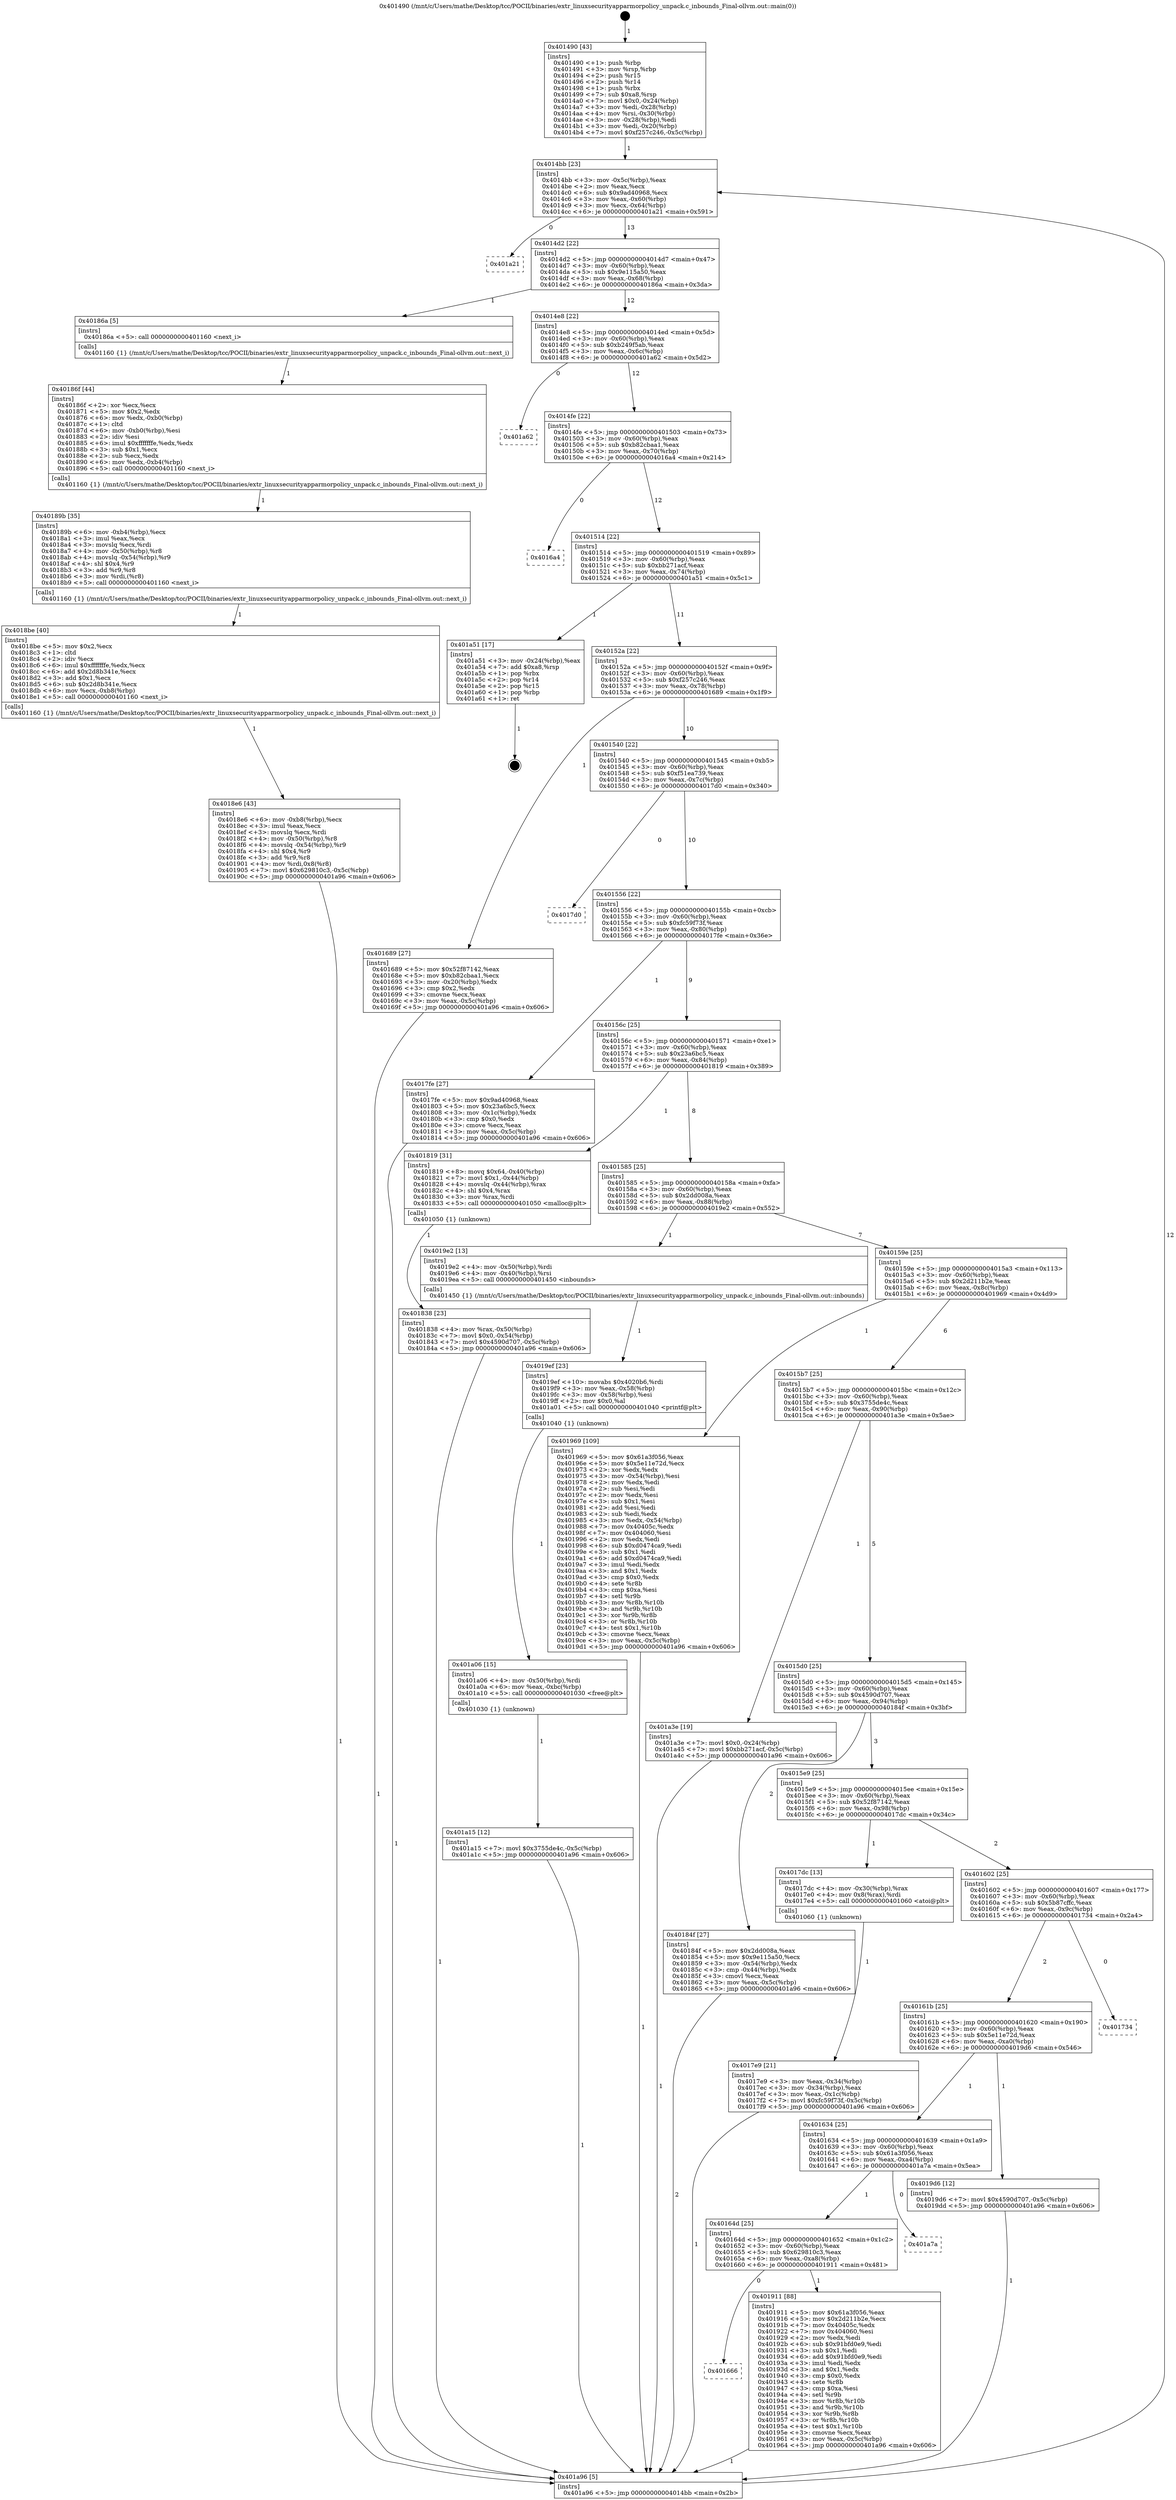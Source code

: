 digraph "0x401490" {
  label = "0x401490 (/mnt/c/Users/mathe/Desktop/tcc/POCII/binaries/extr_linuxsecurityapparmorpolicy_unpack.c_inbounds_Final-ollvm.out::main(0))"
  labelloc = "t"
  node[shape=record]

  Entry [label="",width=0.3,height=0.3,shape=circle,fillcolor=black,style=filled]
  "0x4014bb" [label="{
     0x4014bb [23]\l
     | [instrs]\l
     &nbsp;&nbsp;0x4014bb \<+3\>: mov -0x5c(%rbp),%eax\l
     &nbsp;&nbsp;0x4014be \<+2\>: mov %eax,%ecx\l
     &nbsp;&nbsp;0x4014c0 \<+6\>: sub $0x9ad40968,%ecx\l
     &nbsp;&nbsp;0x4014c6 \<+3\>: mov %eax,-0x60(%rbp)\l
     &nbsp;&nbsp;0x4014c9 \<+3\>: mov %ecx,-0x64(%rbp)\l
     &nbsp;&nbsp;0x4014cc \<+6\>: je 0000000000401a21 \<main+0x591\>\l
  }"]
  "0x401a21" [label="{
     0x401a21\l
  }", style=dashed]
  "0x4014d2" [label="{
     0x4014d2 [22]\l
     | [instrs]\l
     &nbsp;&nbsp;0x4014d2 \<+5\>: jmp 00000000004014d7 \<main+0x47\>\l
     &nbsp;&nbsp;0x4014d7 \<+3\>: mov -0x60(%rbp),%eax\l
     &nbsp;&nbsp;0x4014da \<+5\>: sub $0x9e115a50,%eax\l
     &nbsp;&nbsp;0x4014df \<+3\>: mov %eax,-0x68(%rbp)\l
     &nbsp;&nbsp;0x4014e2 \<+6\>: je 000000000040186a \<main+0x3da\>\l
  }"]
  Exit [label="",width=0.3,height=0.3,shape=circle,fillcolor=black,style=filled,peripheries=2]
  "0x40186a" [label="{
     0x40186a [5]\l
     | [instrs]\l
     &nbsp;&nbsp;0x40186a \<+5\>: call 0000000000401160 \<next_i\>\l
     | [calls]\l
     &nbsp;&nbsp;0x401160 \{1\} (/mnt/c/Users/mathe/Desktop/tcc/POCII/binaries/extr_linuxsecurityapparmorpolicy_unpack.c_inbounds_Final-ollvm.out::next_i)\l
  }"]
  "0x4014e8" [label="{
     0x4014e8 [22]\l
     | [instrs]\l
     &nbsp;&nbsp;0x4014e8 \<+5\>: jmp 00000000004014ed \<main+0x5d\>\l
     &nbsp;&nbsp;0x4014ed \<+3\>: mov -0x60(%rbp),%eax\l
     &nbsp;&nbsp;0x4014f0 \<+5\>: sub $0xb249f5ab,%eax\l
     &nbsp;&nbsp;0x4014f5 \<+3\>: mov %eax,-0x6c(%rbp)\l
     &nbsp;&nbsp;0x4014f8 \<+6\>: je 0000000000401a62 \<main+0x5d2\>\l
  }"]
  "0x401a15" [label="{
     0x401a15 [12]\l
     | [instrs]\l
     &nbsp;&nbsp;0x401a15 \<+7\>: movl $0x3755de4c,-0x5c(%rbp)\l
     &nbsp;&nbsp;0x401a1c \<+5\>: jmp 0000000000401a96 \<main+0x606\>\l
  }"]
  "0x401a62" [label="{
     0x401a62\l
  }", style=dashed]
  "0x4014fe" [label="{
     0x4014fe [22]\l
     | [instrs]\l
     &nbsp;&nbsp;0x4014fe \<+5\>: jmp 0000000000401503 \<main+0x73\>\l
     &nbsp;&nbsp;0x401503 \<+3\>: mov -0x60(%rbp),%eax\l
     &nbsp;&nbsp;0x401506 \<+5\>: sub $0xb82cbaa1,%eax\l
     &nbsp;&nbsp;0x40150b \<+3\>: mov %eax,-0x70(%rbp)\l
     &nbsp;&nbsp;0x40150e \<+6\>: je 00000000004016a4 \<main+0x214\>\l
  }"]
  "0x401a06" [label="{
     0x401a06 [15]\l
     | [instrs]\l
     &nbsp;&nbsp;0x401a06 \<+4\>: mov -0x50(%rbp),%rdi\l
     &nbsp;&nbsp;0x401a0a \<+6\>: mov %eax,-0xbc(%rbp)\l
     &nbsp;&nbsp;0x401a10 \<+5\>: call 0000000000401030 \<free@plt\>\l
     | [calls]\l
     &nbsp;&nbsp;0x401030 \{1\} (unknown)\l
  }"]
  "0x4016a4" [label="{
     0x4016a4\l
  }", style=dashed]
  "0x401514" [label="{
     0x401514 [22]\l
     | [instrs]\l
     &nbsp;&nbsp;0x401514 \<+5\>: jmp 0000000000401519 \<main+0x89\>\l
     &nbsp;&nbsp;0x401519 \<+3\>: mov -0x60(%rbp),%eax\l
     &nbsp;&nbsp;0x40151c \<+5\>: sub $0xbb271acf,%eax\l
     &nbsp;&nbsp;0x401521 \<+3\>: mov %eax,-0x74(%rbp)\l
     &nbsp;&nbsp;0x401524 \<+6\>: je 0000000000401a51 \<main+0x5c1\>\l
  }"]
  "0x4019ef" [label="{
     0x4019ef [23]\l
     | [instrs]\l
     &nbsp;&nbsp;0x4019ef \<+10\>: movabs $0x4020b6,%rdi\l
     &nbsp;&nbsp;0x4019f9 \<+3\>: mov %eax,-0x58(%rbp)\l
     &nbsp;&nbsp;0x4019fc \<+3\>: mov -0x58(%rbp),%esi\l
     &nbsp;&nbsp;0x4019ff \<+2\>: mov $0x0,%al\l
     &nbsp;&nbsp;0x401a01 \<+5\>: call 0000000000401040 \<printf@plt\>\l
     | [calls]\l
     &nbsp;&nbsp;0x401040 \{1\} (unknown)\l
  }"]
  "0x401a51" [label="{
     0x401a51 [17]\l
     | [instrs]\l
     &nbsp;&nbsp;0x401a51 \<+3\>: mov -0x24(%rbp),%eax\l
     &nbsp;&nbsp;0x401a54 \<+7\>: add $0xa8,%rsp\l
     &nbsp;&nbsp;0x401a5b \<+1\>: pop %rbx\l
     &nbsp;&nbsp;0x401a5c \<+2\>: pop %r14\l
     &nbsp;&nbsp;0x401a5e \<+2\>: pop %r15\l
     &nbsp;&nbsp;0x401a60 \<+1\>: pop %rbp\l
     &nbsp;&nbsp;0x401a61 \<+1\>: ret\l
  }"]
  "0x40152a" [label="{
     0x40152a [22]\l
     | [instrs]\l
     &nbsp;&nbsp;0x40152a \<+5\>: jmp 000000000040152f \<main+0x9f\>\l
     &nbsp;&nbsp;0x40152f \<+3\>: mov -0x60(%rbp),%eax\l
     &nbsp;&nbsp;0x401532 \<+5\>: sub $0xf257c246,%eax\l
     &nbsp;&nbsp;0x401537 \<+3\>: mov %eax,-0x78(%rbp)\l
     &nbsp;&nbsp;0x40153a \<+6\>: je 0000000000401689 \<main+0x1f9\>\l
  }"]
  "0x401666" [label="{
     0x401666\l
  }", style=dashed]
  "0x401689" [label="{
     0x401689 [27]\l
     | [instrs]\l
     &nbsp;&nbsp;0x401689 \<+5\>: mov $0x52f87142,%eax\l
     &nbsp;&nbsp;0x40168e \<+5\>: mov $0xb82cbaa1,%ecx\l
     &nbsp;&nbsp;0x401693 \<+3\>: mov -0x20(%rbp),%edx\l
     &nbsp;&nbsp;0x401696 \<+3\>: cmp $0x2,%edx\l
     &nbsp;&nbsp;0x401699 \<+3\>: cmovne %ecx,%eax\l
     &nbsp;&nbsp;0x40169c \<+3\>: mov %eax,-0x5c(%rbp)\l
     &nbsp;&nbsp;0x40169f \<+5\>: jmp 0000000000401a96 \<main+0x606\>\l
  }"]
  "0x401540" [label="{
     0x401540 [22]\l
     | [instrs]\l
     &nbsp;&nbsp;0x401540 \<+5\>: jmp 0000000000401545 \<main+0xb5\>\l
     &nbsp;&nbsp;0x401545 \<+3\>: mov -0x60(%rbp),%eax\l
     &nbsp;&nbsp;0x401548 \<+5\>: sub $0xf51ea739,%eax\l
     &nbsp;&nbsp;0x40154d \<+3\>: mov %eax,-0x7c(%rbp)\l
     &nbsp;&nbsp;0x401550 \<+6\>: je 00000000004017d0 \<main+0x340\>\l
  }"]
  "0x401a96" [label="{
     0x401a96 [5]\l
     | [instrs]\l
     &nbsp;&nbsp;0x401a96 \<+5\>: jmp 00000000004014bb \<main+0x2b\>\l
  }"]
  "0x401490" [label="{
     0x401490 [43]\l
     | [instrs]\l
     &nbsp;&nbsp;0x401490 \<+1\>: push %rbp\l
     &nbsp;&nbsp;0x401491 \<+3\>: mov %rsp,%rbp\l
     &nbsp;&nbsp;0x401494 \<+2\>: push %r15\l
     &nbsp;&nbsp;0x401496 \<+2\>: push %r14\l
     &nbsp;&nbsp;0x401498 \<+1\>: push %rbx\l
     &nbsp;&nbsp;0x401499 \<+7\>: sub $0xa8,%rsp\l
     &nbsp;&nbsp;0x4014a0 \<+7\>: movl $0x0,-0x24(%rbp)\l
     &nbsp;&nbsp;0x4014a7 \<+3\>: mov %edi,-0x28(%rbp)\l
     &nbsp;&nbsp;0x4014aa \<+4\>: mov %rsi,-0x30(%rbp)\l
     &nbsp;&nbsp;0x4014ae \<+3\>: mov -0x28(%rbp),%edi\l
     &nbsp;&nbsp;0x4014b1 \<+3\>: mov %edi,-0x20(%rbp)\l
     &nbsp;&nbsp;0x4014b4 \<+7\>: movl $0xf257c246,-0x5c(%rbp)\l
  }"]
  "0x401911" [label="{
     0x401911 [88]\l
     | [instrs]\l
     &nbsp;&nbsp;0x401911 \<+5\>: mov $0x61a3f056,%eax\l
     &nbsp;&nbsp;0x401916 \<+5\>: mov $0x2d211b2e,%ecx\l
     &nbsp;&nbsp;0x40191b \<+7\>: mov 0x40405c,%edx\l
     &nbsp;&nbsp;0x401922 \<+7\>: mov 0x404060,%esi\l
     &nbsp;&nbsp;0x401929 \<+2\>: mov %edx,%edi\l
     &nbsp;&nbsp;0x40192b \<+6\>: sub $0x91bfd0e9,%edi\l
     &nbsp;&nbsp;0x401931 \<+3\>: sub $0x1,%edi\l
     &nbsp;&nbsp;0x401934 \<+6\>: add $0x91bfd0e9,%edi\l
     &nbsp;&nbsp;0x40193a \<+3\>: imul %edi,%edx\l
     &nbsp;&nbsp;0x40193d \<+3\>: and $0x1,%edx\l
     &nbsp;&nbsp;0x401940 \<+3\>: cmp $0x0,%edx\l
     &nbsp;&nbsp;0x401943 \<+4\>: sete %r8b\l
     &nbsp;&nbsp;0x401947 \<+3\>: cmp $0xa,%esi\l
     &nbsp;&nbsp;0x40194a \<+4\>: setl %r9b\l
     &nbsp;&nbsp;0x40194e \<+3\>: mov %r8b,%r10b\l
     &nbsp;&nbsp;0x401951 \<+3\>: and %r9b,%r10b\l
     &nbsp;&nbsp;0x401954 \<+3\>: xor %r9b,%r8b\l
     &nbsp;&nbsp;0x401957 \<+3\>: or %r8b,%r10b\l
     &nbsp;&nbsp;0x40195a \<+4\>: test $0x1,%r10b\l
     &nbsp;&nbsp;0x40195e \<+3\>: cmovne %ecx,%eax\l
     &nbsp;&nbsp;0x401961 \<+3\>: mov %eax,-0x5c(%rbp)\l
     &nbsp;&nbsp;0x401964 \<+5\>: jmp 0000000000401a96 \<main+0x606\>\l
  }"]
  "0x4017d0" [label="{
     0x4017d0\l
  }", style=dashed]
  "0x401556" [label="{
     0x401556 [22]\l
     | [instrs]\l
     &nbsp;&nbsp;0x401556 \<+5\>: jmp 000000000040155b \<main+0xcb\>\l
     &nbsp;&nbsp;0x40155b \<+3\>: mov -0x60(%rbp),%eax\l
     &nbsp;&nbsp;0x40155e \<+5\>: sub $0xfc59f73f,%eax\l
     &nbsp;&nbsp;0x401563 \<+3\>: mov %eax,-0x80(%rbp)\l
     &nbsp;&nbsp;0x401566 \<+6\>: je 00000000004017fe \<main+0x36e\>\l
  }"]
  "0x40164d" [label="{
     0x40164d [25]\l
     | [instrs]\l
     &nbsp;&nbsp;0x40164d \<+5\>: jmp 0000000000401652 \<main+0x1c2\>\l
     &nbsp;&nbsp;0x401652 \<+3\>: mov -0x60(%rbp),%eax\l
     &nbsp;&nbsp;0x401655 \<+5\>: sub $0x629810c3,%eax\l
     &nbsp;&nbsp;0x40165a \<+6\>: mov %eax,-0xa8(%rbp)\l
     &nbsp;&nbsp;0x401660 \<+6\>: je 0000000000401911 \<main+0x481\>\l
  }"]
  "0x4017fe" [label="{
     0x4017fe [27]\l
     | [instrs]\l
     &nbsp;&nbsp;0x4017fe \<+5\>: mov $0x9ad40968,%eax\l
     &nbsp;&nbsp;0x401803 \<+5\>: mov $0x23a6bc5,%ecx\l
     &nbsp;&nbsp;0x401808 \<+3\>: mov -0x1c(%rbp),%edx\l
     &nbsp;&nbsp;0x40180b \<+3\>: cmp $0x0,%edx\l
     &nbsp;&nbsp;0x40180e \<+3\>: cmove %ecx,%eax\l
     &nbsp;&nbsp;0x401811 \<+3\>: mov %eax,-0x5c(%rbp)\l
     &nbsp;&nbsp;0x401814 \<+5\>: jmp 0000000000401a96 \<main+0x606\>\l
  }"]
  "0x40156c" [label="{
     0x40156c [25]\l
     | [instrs]\l
     &nbsp;&nbsp;0x40156c \<+5\>: jmp 0000000000401571 \<main+0xe1\>\l
     &nbsp;&nbsp;0x401571 \<+3\>: mov -0x60(%rbp),%eax\l
     &nbsp;&nbsp;0x401574 \<+5\>: sub $0x23a6bc5,%eax\l
     &nbsp;&nbsp;0x401579 \<+6\>: mov %eax,-0x84(%rbp)\l
     &nbsp;&nbsp;0x40157f \<+6\>: je 0000000000401819 \<main+0x389\>\l
  }"]
  "0x401a7a" [label="{
     0x401a7a\l
  }", style=dashed]
  "0x401819" [label="{
     0x401819 [31]\l
     | [instrs]\l
     &nbsp;&nbsp;0x401819 \<+8\>: movq $0x64,-0x40(%rbp)\l
     &nbsp;&nbsp;0x401821 \<+7\>: movl $0x1,-0x44(%rbp)\l
     &nbsp;&nbsp;0x401828 \<+4\>: movslq -0x44(%rbp),%rax\l
     &nbsp;&nbsp;0x40182c \<+4\>: shl $0x4,%rax\l
     &nbsp;&nbsp;0x401830 \<+3\>: mov %rax,%rdi\l
     &nbsp;&nbsp;0x401833 \<+5\>: call 0000000000401050 \<malloc@plt\>\l
     | [calls]\l
     &nbsp;&nbsp;0x401050 \{1\} (unknown)\l
  }"]
  "0x401585" [label="{
     0x401585 [25]\l
     | [instrs]\l
     &nbsp;&nbsp;0x401585 \<+5\>: jmp 000000000040158a \<main+0xfa\>\l
     &nbsp;&nbsp;0x40158a \<+3\>: mov -0x60(%rbp),%eax\l
     &nbsp;&nbsp;0x40158d \<+5\>: sub $0x2dd008a,%eax\l
     &nbsp;&nbsp;0x401592 \<+6\>: mov %eax,-0x88(%rbp)\l
     &nbsp;&nbsp;0x401598 \<+6\>: je 00000000004019e2 \<main+0x552\>\l
  }"]
  "0x401634" [label="{
     0x401634 [25]\l
     | [instrs]\l
     &nbsp;&nbsp;0x401634 \<+5\>: jmp 0000000000401639 \<main+0x1a9\>\l
     &nbsp;&nbsp;0x401639 \<+3\>: mov -0x60(%rbp),%eax\l
     &nbsp;&nbsp;0x40163c \<+5\>: sub $0x61a3f056,%eax\l
     &nbsp;&nbsp;0x401641 \<+6\>: mov %eax,-0xa4(%rbp)\l
     &nbsp;&nbsp;0x401647 \<+6\>: je 0000000000401a7a \<main+0x5ea\>\l
  }"]
  "0x4019e2" [label="{
     0x4019e2 [13]\l
     | [instrs]\l
     &nbsp;&nbsp;0x4019e2 \<+4\>: mov -0x50(%rbp),%rdi\l
     &nbsp;&nbsp;0x4019e6 \<+4\>: mov -0x40(%rbp),%rsi\l
     &nbsp;&nbsp;0x4019ea \<+5\>: call 0000000000401450 \<inbounds\>\l
     | [calls]\l
     &nbsp;&nbsp;0x401450 \{1\} (/mnt/c/Users/mathe/Desktop/tcc/POCII/binaries/extr_linuxsecurityapparmorpolicy_unpack.c_inbounds_Final-ollvm.out::inbounds)\l
  }"]
  "0x40159e" [label="{
     0x40159e [25]\l
     | [instrs]\l
     &nbsp;&nbsp;0x40159e \<+5\>: jmp 00000000004015a3 \<main+0x113\>\l
     &nbsp;&nbsp;0x4015a3 \<+3\>: mov -0x60(%rbp),%eax\l
     &nbsp;&nbsp;0x4015a6 \<+5\>: sub $0x2d211b2e,%eax\l
     &nbsp;&nbsp;0x4015ab \<+6\>: mov %eax,-0x8c(%rbp)\l
     &nbsp;&nbsp;0x4015b1 \<+6\>: je 0000000000401969 \<main+0x4d9\>\l
  }"]
  "0x4019d6" [label="{
     0x4019d6 [12]\l
     | [instrs]\l
     &nbsp;&nbsp;0x4019d6 \<+7\>: movl $0x4590d707,-0x5c(%rbp)\l
     &nbsp;&nbsp;0x4019dd \<+5\>: jmp 0000000000401a96 \<main+0x606\>\l
  }"]
  "0x401969" [label="{
     0x401969 [109]\l
     | [instrs]\l
     &nbsp;&nbsp;0x401969 \<+5\>: mov $0x61a3f056,%eax\l
     &nbsp;&nbsp;0x40196e \<+5\>: mov $0x5e11e72d,%ecx\l
     &nbsp;&nbsp;0x401973 \<+2\>: xor %edx,%edx\l
     &nbsp;&nbsp;0x401975 \<+3\>: mov -0x54(%rbp),%esi\l
     &nbsp;&nbsp;0x401978 \<+2\>: mov %edx,%edi\l
     &nbsp;&nbsp;0x40197a \<+2\>: sub %esi,%edi\l
     &nbsp;&nbsp;0x40197c \<+2\>: mov %edx,%esi\l
     &nbsp;&nbsp;0x40197e \<+3\>: sub $0x1,%esi\l
     &nbsp;&nbsp;0x401981 \<+2\>: add %esi,%edi\l
     &nbsp;&nbsp;0x401983 \<+2\>: sub %edi,%edx\l
     &nbsp;&nbsp;0x401985 \<+3\>: mov %edx,-0x54(%rbp)\l
     &nbsp;&nbsp;0x401988 \<+7\>: mov 0x40405c,%edx\l
     &nbsp;&nbsp;0x40198f \<+7\>: mov 0x404060,%esi\l
     &nbsp;&nbsp;0x401996 \<+2\>: mov %edx,%edi\l
     &nbsp;&nbsp;0x401998 \<+6\>: sub $0xd0474ca9,%edi\l
     &nbsp;&nbsp;0x40199e \<+3\>: sub $0x1,%edi\l
     &nbsp;&nbsp;0x4019a1 \<+6\>: add $0xd0474ca9,%edi\l
     &nbsp;&nbsp;0x4019a7 \<+3\>: imul %edi,%edx\l
     &nbsp;&nbsp;0x4019aa \<+3\>: and $0x1,%edx\l
     &nbsp;&nbsp;0x4019ad \<+3\>: cmp $0x0,%edx\l
     &nbsp;&nbsp;0x4019b0 \<+4\>: sete %r8b\l
     &nbsp;&nbsp;0x4019b4 \<+3\>: cmp $0xa,%esi\l
     &nbsp;&nbsp;0x4019b7 \<+4\>: setl %r9b\l
     &nbsp;&nbsp;0x4019bb \<+3\>: mov %r8b,%r10b\l
     &nbsp;&nbsp;0x4019be \<+3\>: and %r9b,%r10b\l
     &nbsp;&nbsp;0x4019c1 \<+3\>: xor %r9b,%r8b\l
     &nbsp;&nbsp;0x4019c4 \<+3\>: or %r8b,%r10b\l
     &nbsp;&nbsp;0x4019c7 \<+4\>: test $0x1,%r10b\l
     &nbsp;&nbsp;0x4019cb \<+3\>: cmovne %ecx,%eax\l
     &nbsp;&nbsp;0x4019ce \<+3\>: mov %eax,-0x5c(%rbp)\l
     &nbsp;&nbsp;0x4019d1 \<+5\>: jmp 0000000000401a96 \<main+0x606\>\l
  }"]
  "0x4015b7" [label="{
     0x4015b7 [25]\l
     | [instrs]\l
     &nbsp;&nbsp;0x4015b7 \<+5\>: jmp 00000000004015bc \<main+0x12c\>\l
     &nbsp;&nbsp;0x4015bc \<+3\>: mov -0x60(%rbp),%eax\l
     &nbsp;&nbsp;0x4015bf \<+5\>: sub $0x3755de4c,%eax\l
     &nbsp;&nbsp;0x4015c4 \<+6\>: mov %eax,-0x90(%rbp)\l
     &nbsp;&nbsp;0x4015ca \<+6\>: je 0000000000401a3e \<main+0x5ae\>\l
  }"]
  "0x40161b" [label="{
     0x40161b [25]\l
     | [instrs]\l
     &nbsp;&nbsp;0x40161b \<+5\>: jmp 0000000000401620 \<main+0x190\>\l
     &nbsp;&nbsp;0x401620 \<+3\>: mov -0x60(%rbp),%eax\l
     &nbsp;&nbsp;0x401623 \<+5\>: sub $0x5e11e72d,%eax\l
     &nbsp;&nbsp;0x401628 \<+6\>: mov %eax,-0xa0(%rbp)\l
     &nbsp;&nbsp;0x40162e \<+6\>: je 00000000004019d6 \<main+0x546\>\l
  }"]
  "0x401a3e" [label="{
     0x401a3e [19]\l
     | [instrs]\l
     &nbsp;&nbsp;0x401a3e \<+7\>: movl $0x0,-0x24(%rbp)\l
     &nbsp;&nbsp;0x401a45 \<+7\>: movl $0xbb271acf,-0x5c(%rbp)\l
     &nbsp;&nbsp;0x401a4c \<+5\>: jmp 0000000000401a96 \<main+0x606\>\l
  }"]
  "0x4015d0" [label="{
     0x4015d0 [25]\l
     | [instrs]\l
     &nbsp;&nbsp;0x4015d0 \<+5\>: jmp 00000000004015d5 \<main+0x145\>\l
     &nbsp;&nbsp;0x4015d5 \<+3\>: mov -0x60(%rbp),%eax\l
     &nbsp;&nbsp;0x4015d8 \<+5\>: sub $0x4590d707,%eax\l
     &nbsp;&nbsp;0x4015dd \<+6\>: mov %eax,-0x94(%rbp)\l
     &nbsp;&nbsp;0x4015e3 \<+6\>: je 000000000040184f \<main+0x3bf\>\l
  }"]
  "0x401734" [label="{
     0x401734\l
  }", style=dashed]
  "0x40184f" [label="{
     0x40184f [27]\l
     | [instrs]\l
     &nbsp;&nbsp;0x40184f \<+5\>: mov $0x2dd008a,%eax\l
     &nbsp;&nbsp;0x401854 \<+5\>: mov $0x9e115a50,%ecx\l
     &nbsp;&nbsp;0x401859 \<+3\>: mov -0x54(%rbp),%edx\l
     &nbsp;&nbsp;0x40185c \<+3\>: cmp -0x44(%rbp),%edx\l
     &nbsp;&nbsp;0x40185f \<+3\>: cmovl %ecx,%eax\l
     &nbsp;&nbsp;0x401862 \<+3\>: mov %eax,-0x5c(%rbp)\l
     &nbsp;&nbsp;0x401865 \<+5\>: jmp 0000000000401a96 \<main+0x606\>\l
  }"]
  "0x4015e9" [label="{
     0x4015e9 [25]\l
     | [instrs]\l
     &nbsp;&nbsp;0x4015e9 \<+5\>: jmp 00000000004015ee \<main+0x15e\>\l
     &nbsp;&nbsp;0x4015ee \<+3\>: mov -0x60(%rbp),%eax\l
     &nbsp;&nbsp;0x4015f1 \<+5\>: sub $0x52f87142,%eax\l
     &nbsp;&nbsp;0x4015f6 \<+6\>: mov %eax,-0x98(%rbp)\l
     &nbsp;&nbsp;0x4015fc \<+6\>: je 00000000004017dc \<main+0x34c\>\l
  }"]
  "0x4018e6" [label="{
     0x4018e6 [43]\l
     | [instrs]\l
     &nbsp;&nbsp;0x4018e6 \<+6\>: mov -0xb8(%rbp),%ecx\l
     &nbsp;&nbsp;0x4018ec \<+3\>: imul %eax,%ecx\l
     &nbsp;&nbsp;0x4018ef \<+3\>: movslq %ecx,%rdi\l
     &nbsp;&nbsp;0x4018f2 \<+4\>: mov -0x50(%rbp),%r8\l
     &nbsp;&nbsp;0x4018f6 \<+4\>: movslq -0x54(%rbp),%r9\l
     &nbsp;&nbsp;0x4018fa \<+4\>: shl $0x4,%r9\l
     &nbsp;&nbsp;0x4018fe \<+3\>: add %r9,%r8\l
     &nbsp;&nbsp;0x401901 \<+4\>: mov %rdi,0x8(%r8)\l
     &nbsp;&nbsp;0x401905 \<+7\>: movl $0x629810c3,-0x5c(%rbp)\l
     &nbsp;&nbsp;0x40190c \<+5\>: jmp 0000000000401a96 \<main+0x606\>\l
  }"]
  "0x4017dc" [label="{
     0x4017dc [13]\l
     | [instrs]\l
     &nbsp;&nbsp;0x4017dc \<+4\>: mov -0x30(%rbp),%rax\l
     &nbsp;&nbsp;0x4017e0 \<+4\>: mov 0x8(%rax),%rdi\l
     &nbsp;&nbsp;0x4017e4 \<+5\>: call 0000000000401060 \<atoi@plt\>\l
     | [calls]\l
     &nbsp;&nbsp;0x401060 \{1\} (unknown)\l
  }"]
  "0x401602" [label="{
     0x401602 [25]\l
     | [instrs]\l
     &nbsp;&nbsp;0x401602 \<+5\>: jmp 0000000000401607 \<main+0x177\>\l
     &nbsp;&nbsp;0x401607 \<+3\>: mov -0x60(%rbp),%eax\l
     &nbsp;&nbsp;0x40160a \<+5\>: sub $0x5b87cffc,%eax\l
     &nbsp;&nbsp;0x40160f \<+6\>: mov %eax,-0x9c(%rbp)\l
     &nbsp;&nbsp;0x401615 \<+6\>: je 0000000000401734 \<main+0x2a4\>\l
  }"]
  "0x4017e9" [label="{
     0x4017e9 [21]\l
     | [instrs]\l
     &nbsp;&nbsp;0x4017e9 \<+3\>: mov %eax,-0x34(%rbp)\l
     &nbsp;&nbsp;0x4017ec \<+3\>: mov -0x34(%rbp),%eax\l
     &nbsp;&nbsp;0x4017ef \<+3\>: mov %eax,-0x1c(%rbp)\l
     &nbsp;&nbsp;0x4017f2 \<+7\>: movl $0xfc59f73f,-0x5c(%rbp)\l
     &nbsp;&nbsp;0x4017f9 \<+5\>: jmp 0000000000401a96 \<main+0x606\>\l
  }"]
  "0x401838" [label="{
     0x401838 [23]\l
     | [instrs]\l
     &nbsp;&nbsp;0x401838 \<+4\>: mov %rax,-0x50(%rbp)\l
     &nbsp;&nbsp;0x40183c \<+7\>: movl $0x0,-0x54(%rbp)\l
     &nbsp;&nbsp;0x401843 \<+7\>: movl $0x4590d707,-0x5c(%rbp)\l
     &nbsp;&nbsp;0x40184a \<+5\>: jmp 0000000000401a96 \<main+0x606\>\l
  }"]
  "0x40186f" [label="{
     0x40186f [44]\l
     | [instrs]\l
     &nbsp;&nbsp;0x40186f \<+2\>: xor %ecx,%ecx\l
     &nbsp;&nbsp;0x401871 \<+5\>: mov $0x2,%edx\l
     &nbsp;&nbsp;0x401876 \<+6\>: mov %edx,-0xb0(%rbp)\l
     &nbsp;&nbsp;0x40187c \<+1\>: cltd\l
     &nbsp;&nbsp;0x40187d \<+6\>: mov -0xb0(%rbp),%esi\l
     &nbsp;&nbsp;0x401883 \<+2\>: idiv %esi\l
     &nbsp;&nbsp;0x401885 \<+6\>: imul $0xfffffffe,%edx,%edx\l
     &nbsp;&nbsp;0x40188b \<+3\>: sub $0x1,%ecx\l
     &nbsp;&nbsp;0x40188e \<+2\>: sub %ecx,%edx\l
     &nbsp;&nbsp;0x401890 \<+6\>: mov %edx,-0xb4(%rbp)\l
     &nbsp;&nbsp;0x401896 \<+5\>: call 0000000000401160 \<next_i\>\l
     | [calls]\l
     &nbsp;&nbsp;0x401160 \{1\} (/mnt/c/Users/mathe/Desktop/tcc/POCII/binaries/extr_linuxsecurityapparmorpolicy_unpack.c_inbounds_Final-ollvm.out::next_i)\l
  }"]
  "0x40189b" [label="{
     0x40189b [35]\l
     | [instrs]\l
     &nbsp;&nbsp;0x40189b \<+6\>: mov -0xb4(%rbp),%ecx\l
     &nbsp;&nbsp;0x4018a1 \<+3\>: imul %eax,%ecx\l
     &nbsp;&nbsp;0x4018a4 \<+3\>: movslq %ecx,%rdi\l
     &nbsp;&nbsp;0x4018a7 \<+4\>: mov -0x50(%rbp),%r8\l
     &nbsp;&nbsp;0x4018ab \<+4\>: movslq -0x54(%rbp),%r9\l
     &nbsp;&nbsp;0x4018af \<+4\>: shl $0x4,%r9\l
     &nbsp;&nbsp;0x4018b3 \<+3\>: add %r9,%r8\l
     &nbsp;&nbsp;0x4018b6 \<+3\>: mov %rdi,(%r8)\l
     &nbsp;&nbsp;0x4018b9 \<+5\>: call 0000000000401160 \<next_i\>\l
     | [calls]\l
     &nbsp;&nbsp;0x401160 \{1\} (/mnt/c/Users/mathe/Desktop/tcc/POCII/binaries/extr_linuxsecurityapparmorpolicy_unpack.c_inbounds_Final-ollvm.out::next_i)\l
  }"]
  "0x4018be" [label="{
     0x4018be [40]\l
     | [instrs]\l
     &nbsp;&nbsp;0x4018be \<+5\>: mov $0x2,%ecx\l
     &nbsp;&nbsp;0x4018c3 \<+1\>: cltd\l
     &nbsp;&nbsp;0x4018c4 \<+2\>: idiv %ecx\l
     &nbsp;&nbsp;0x4018c6 \<+6\>: imul $0xfffffffe,%edx,%ecx\l
     &nbsp;&nbsp;0x4018cc \<+6\>: add $0x2d8b341e,%ecx\l
     &nbsp;&nbsp;0x4018d2 \<+3\>: add $0x1,%ecx\l
     &nbsp;&nbsp;0x4018d5 \<+6\>: sub $0x2d8b341e,%ecx\l
     &nbsp;&nbsp;0x4018db \<+6\>: mov %ecx,-0xb8(%rbp)\l
     &nbsp;&nbsp;0x4018e1 \<+5\>: call 0000000000401160 \<next_i\>\l
     | [calls]\l
     &nbsp;&nbsp;0x401160 \{1\} (/mnt/c/Users/mathe/Desktop/tcc/POCII/binaries/extr_linuxsecurityapparmorpolicy_unpack.c_inbounds_Final-ollvm.out::next_i)\l
  }"]
  Entry -> "0x401490" [label=" 1"]
  "0x4014bb" -> "0x401a21" [label=" 0"]
  "0x4014bb" -> "0x4014d2" [label=" 13"]
  "0x401a51" -> Exit [label=" 1"]
  "0x4014d2" -> "0x40186a" [label=" 1"]
  "0x4014d2" -> "0x4014e8" [label=" 12"]
  "0x401a3e" -> "0x401a96" [label=" 1"]
  "0x4014e8" -> "0x401a62" [label=" 0"]
  "0x4014e8" -> "0x4014fe" [label=" 12"]
  "0x401a15" -> "0x401a96" [label=" 1"]
  "0x4014fe" -> "0x4016a4" [label=" 0"]
  "0x4014fe" -> "0x401514" [label=" 12"]
  "0x401a06" -> "0x401a15" [label=" 1"]
  "0x401514" -> "0x401a51" [label=" 1"]
  "0x401514" -> "0x40152a" [label=" 11"]
  "0x4019ef" -> "0x401a06" [label=" 1"]
  "0x40152a" -> "0x401689" [label=" 1"]
  "0x40152a" -> "0x401540" [label=" 10"]
  "0x401689" -> "0x401a96" [label=" 1"]
  "0x401490" -> "0x4014bb" [label=" 1"]
  "0x401a96" -> "0x4014bb" [label=" 12"]
  "0x4019e2" -> "0x4019ef" [label=" 1"]
  "0x401540" -> "0x4017d0" [label=" 0"]
  "0x401540" -> "0x401556" [label=" 10"]
  "0x4019d6" -> "0x401a96" [label=" 1"]
  "0x401556" -> "0x4017fe" [label=" 1"]
  "0x401556" -> "0x40156c" [label=" 9"]
  "0x401911" -> "0x401a96" [label=" 1"]
  "0x40156c" -> "0x401819" [label=" 1"]
  "0x40156c" -> "0x401585" [label=" 8"]
  "0x40164d" -> "0x401666" [label=" 0"]
  "0x401585" -> "0x4019e2" [label=" 1"]
  "0x401585" -> "0x40159e" [label=" 7"]
  "0x401969" -> "0x401a96" [label=" 1"]
  "0x40159e" -> "0x401969" [label=" 1"]
  "0x40159e" -> "0x4015b7" [label=" 6"]
  "0x401634" -> "0x40164d" [label=" 1"]
  "0x4015b7" -> "0x401a3e" [label=" 1"]
  "0x4015b7" -> "0x4015d0" [label=" 5"]
  "0x40164d" -> "0x401911" [label=" 1"]
  "0x4015d0" -> "0x40184f" [label=" 2"]
  "0x4015d0" -> "0x4015e9" [label=" 3"]
  "0x40161b" -> "0x401634" [label=" 1"]
  "0x4015e9" -> "0x4017dc" [label=" 1"]
  "0x4015e9" -> "0x401602" [label=" 2"]
  "0x4017dc" -> "0x4017e9" [label=" 1"]
  "0x4017e9" -> "0x401a96" [label=" 1"]
  "0x4017fe" -> "0x401a96" [label=" 1"]
  "0x401819" -> "0x401838" [label=" 1"]
  "0x401838" -> "0x401a96" [label=" 1"]
  "0x40184f" -> "0x401a96" [label=" 2"]
  "0x40186a" -> "0x40186f" [label=" 1"]
  "0x40186f" -> "0x40189b" [label=" 1"]
  "0x40189b" -> "0x4018be" [label=" 1"]
  "0x4018be" -> "0x4018e6" [label=" 1"]
  "0x4018e6" -> "0x401a96" [label=" 1"]
  "0x40161b" -> "0x4019d6" [label=" 1"]
  "0x401602" -> "0x401734" [label=" 0"]
  "0x401602" -> "0x40161b" [label=" 2"]
  "0x401634" -> "0x401a7a" [label=" 0"]
}
